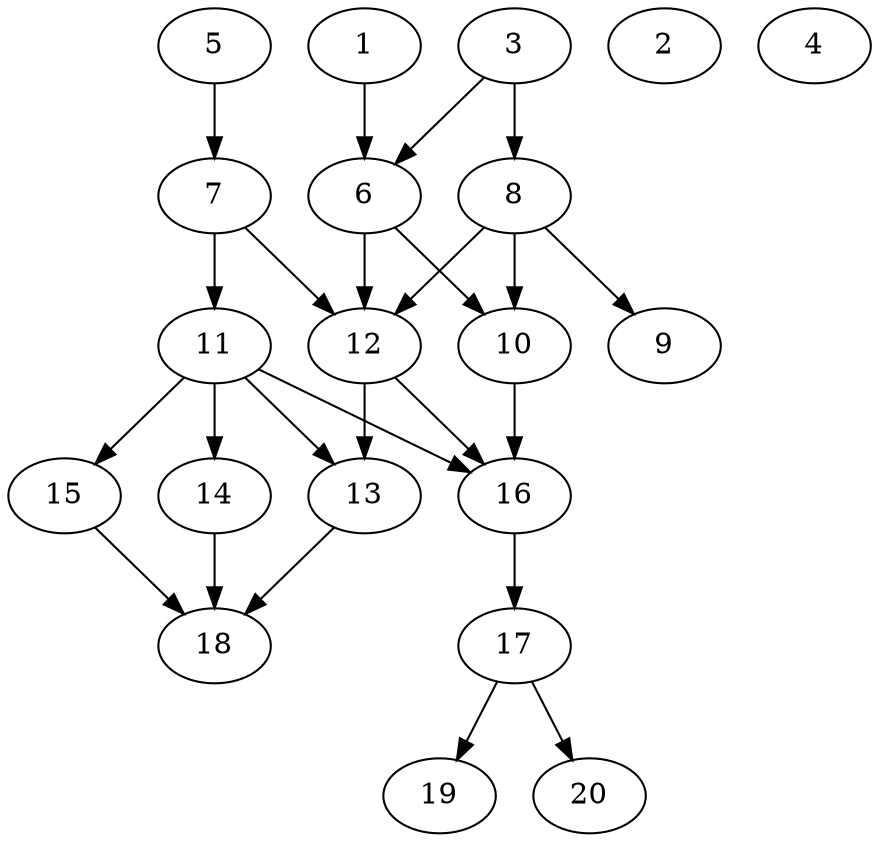 // DAG automatically generated by daggen at Tue Jul 23 14:27:02 2019
// ./daggen --dot -n 20 --ccr 0.4 --fat 0.5 --regular 0.5 --density 0.7 --mindata 5242880 --maxdata 52428800 
digraph G {
  1 [size="43760640", alpha="0.20", expect_size="17504256"] 
  1 -> 6 [size ="17504256"]
  2 [size="97735680", alpha="0.03", expect_size="39094272"] 
  3 [size="29639680", alpha="0.18", expect_size="11855872"] 
  3 -> 6 [size ="11855872"]
  3 -> 8 [size ="11855872"]
  4 [size="32535040", alpha="0.12", expect_size="13014016"] 
  5 [size="59146240", alpha="0.11", expect_size="23658496"] 
  5 -> 7 [size ="23658496"]
  6 [size="48581120", alpha="0.20", expect_size="19432448"] 
  6 -> 10 [size ="19432448"]
  6 -> 12 [size ="19432448"]
  7 [size="24069120", alpha="0.12", expect_size="9627648"] 
  7 -> 11 [size ="9627648"]
  7 -> 12 [size ="9627648"]
  8 [size="120074240", alpha="0.07", expect_size="48029696"] 
  8 -> 9 [size ="48029696"]
  8 -> 10 [size ="48029696"]
  8 -> 12 [size ="48029696"]
  9 [size="124431360", alpha="0.15", expect_size="49772544"] 
  10 [size="67578880", alpha="0.15", expect_size="27031552"] 
  10 -> 16 [size ="27031552"]
  11 [size="113530880", alpha="0.11", expect_size="45412352"] 
  11 -> 13 [size ="45412352"]
  11 -> 14 [size ="45412352"]
  11 -> 15 [size ="45412352"]
  11 -> 16 [size ="45412352"]
  12 [size="111851520", alpha="0.02", expect_size="44740608"] 
  12 -> 13 [size ="44740608"]
  12 -> 16 [size ="44740608"]
  13 [size="130818560", alpha="0.15", expect_size="52327424"] 
  13 -> 18 [size ="52327424"]
  14 [size="121459200", alpha="0.09", expect_size="48583680"] 
  14 -> 18 [size ="48583680"]
  15 [size="73638400", alpha="0.01", expect_size="29455360"] 
  15 -> 18 [size ="29455360"]
  16 [size="20840960", alpha="0.07", expect_size="8336384"] 
  16 -> 17 [size ="8336384"]
  17 [size="19266560", alpha="0.01", expect_size="7706624"] 
  17 -> 19 [size ="7706624"]
  17 -> 20 [size ="7706624"]
  18 [size="87472640", alpha="0.13", expect_size="34989056"] 
  19 [size="128325120", alpha="0.01", expect_size="51330048"] 
  20 [size="96862720", alpha="0.02", expect_size="38745088"] 
}

